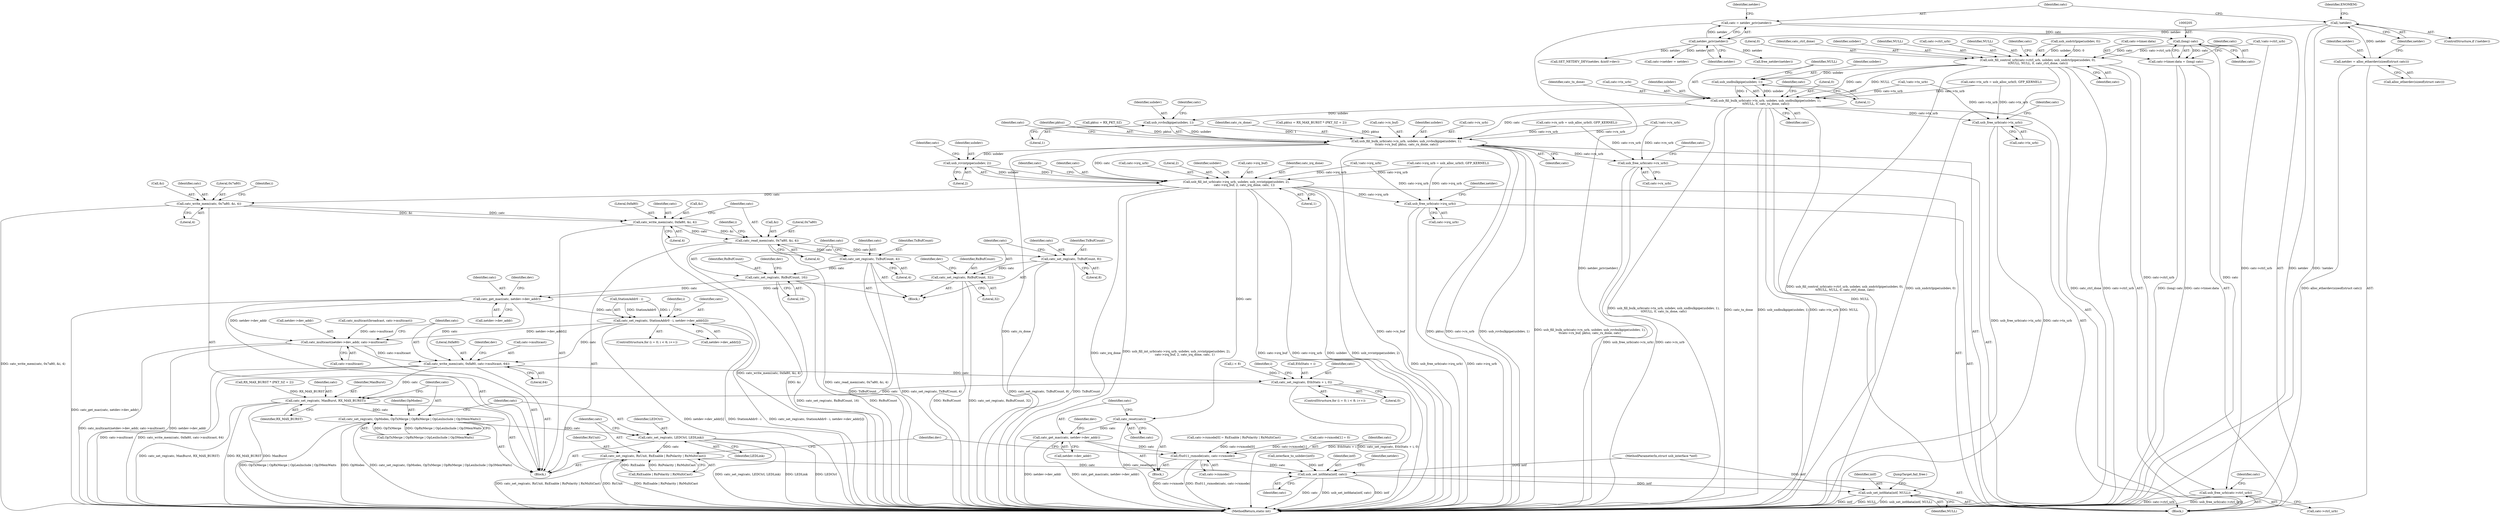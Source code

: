 digraph "0_linux_2d6a0e9de03ee658a9adc3bfb2f0ca55dff1e478@pointer" {
"1000204" [label="(Call,(long) catc)"];
"1000152" [label="(Call,catc = netdev_priv(netdev))"];
"1000154" [label="(Call,netdev_priv(netdev))"];
"1000147" [label="(Call,!netdev)"];
"1000141" [label="(Call,netdev = alloc_etherdev(sizeof(struct catc)))"];
"1000198" [label="(Call,catc->timer.data = (long) catc)"];
"1000330" [label="(Call,usb_fill_control_urb(catc->ctrl_urb, usbdev, usb_sndctrlpipe(usbdev, 0),\n\t\tNULL, NULL, 0, catc_ctrl_done, catc))"];
"1000348" [label="(Call,usb_sndbulkpipe(usbdev, 1))"];
"1000343" [label="(Call,usb_fill_bulk_urb(catc->tx_urb, usbdev, usb_sndbulkpipe(usbdev, 1),\n\t\tNULL, 0, catc_tx_done, catc))"];
"1000360" [label="(Call,usb_rcvbulkpipe(usbdev, 1))"];
"1000355" [label="(Call,usb_fill_bulk_urb(catc->rx_urb, usbdev, usb_rcvbulkpipe(usbdev, 1),\n\t\tcatc->rx_buf, pktsz, catc_rx_done, catc))"];
"1000374" [label="(Call,usb_rcvintpipe(usbdev, 2))"];
"1000369" [label="(Call,usb_fill_int_urb(catc->irq_urb, usbdev, usb_rcvintpipe(usbdev, 2),\n                 catc->irq_buf, 2, catc_irq_done, catc, 1))"];
"1000396" [label="(Call,catc_write_mem(catc, 0x7a80, &i, 4))"];
"1000405" [label="(Call,catc_write_mem(catc, 0xfa80, &i, 4))"];
"1000411" [label="(Call,catc_read_mem(catc, 0x7a80, &i, 4))"];
"1000421" [label="(Call,catc_set_reg(catc, TxBufCount, 8))"];
"1000425" [label="(Call,catc_set_reg(catc, RxBufCount, 32))"];
"1000456" [label="(Call,catc_get_mac(catc, netdev->dev_addr))"];
"1000473" [label="(Call,catc_set_reg(catc, StationAddr0 - i, netdev->dev_addr[i]))"];
"1000493" [label="(Call,catc_multicast(netdev->dev_addr, catc->multicast))"];
"1000500" [label="(Call,catc_write_mem(catc, 0xfa80, catc->multicast, 64))"];
"1000519" [label="(Call,catc_set_reg(catc, EthStats + i, 0))"];
"1000533" [label="(Call,catc_set_reg(catc, MaxBurst, RX_MAX_BURST))"];
"1000537" [label="(Call,catc_set_reg(catc, OpModes, OpTxMerge | OpRxMerge | OpLenInclude | Op3MemWaits))"];
"1000547" [label="(Call,catc_set_reg(catc, LEDCtrl, LEDLink))"];
"1000551" [label="(Call,catc_set_reg(catc, RxUnit, RxEnable | RxPolarity | RxMultiCast))"];
"1000600" [label="(Call,usb_set_intfdata(intf, catc))"];
"1000619" [label="(Call,usb_set_intfdata(intf, NULL))"];
"1000441" [label="(Call,catc_set_reg(catc, TxBufCount, 4))"];
"1000445" [label="(Call,catc_set_reg(catc, RxBufCount, 16))"];
"1000564" [label="(Call,catc_reset(catc))"];
"1000566" [label="(Call,catc_get_mac(catc, netdev->dev_addr))"];
"1000592" [label="(Call,f5u011_rxmode(catc, catc->rxmode))"];
"1000635" [label="(Call,usb_free_urb(catc->irq_urb))"];
"1000631" [label="(Call,usb_free_urb(catc->rx_urb))"];
"1000627" [label="(Call,usb_free_urb(catc->tx_urb))"];
"1000623" [label="(Call,usb_free_urb(catc->ctrl_urb))"];
"1000334" [label="(Identifier,usbdev)"];
"1000441" [label="(Call,catc_set_reg(catc, TxBufCount, 4))"];
"1000457" [label="(Identifier,catc)"];
"1000389" [label="(Block,)"];
"1000520" [label="(Identifier,catc)"];
"1000585" [label="(Call,catc->rxmode[1] = 0)"];
"1000631" [label="(Call,usb_free_urb(catc->rx_urb))"];
"1000339" [label="(Identifier,NULL)"];
"1000538" [label="(Identifier,catc)"];
"1000325" [label="(Call,RX_MAX_BURST * (PKT_SZ + 2))"];
"1000524" [label="(Literal,0)"];
"1000422" [label="(Identifier,catc)"];
"1000418" [label="(Identifier,i)"];
"1000533" [label="(Call,catc_set_reg(catc, MaxBurst, RX_MAX_BURST))"];
"1000210" [label="(Identifier,catc)"];
"1000427" [label="(Identifier,RxBufCount)"];
"1000514" [label="(Call,i < 8)"];
"1000448" [label="(Literal,16)"];
"1000155" [label="(Identifier,netdev)"];
"1000371" [label="(Identifier,catc)"];
"1000627" [label="(Call,usb_free_urb(catc->tx_urb))"];
"1000378" [label="(Identifier,catc)"];
"1000497" [label="(Call,catc->multicast)"];
"1000458" [label="(Call,netdev->dev_addr)"];
"1000444" [label="(Literal,4)"];
"1000551" [label="(Call,catc_set_reg(catc, RxUnit, RxEnable | RxPolarity | RxMultiCast))"];
"1000493" [label="(Call,catc_multicast(netdev->dev_addr, catc->multicast))"];
"1000342" [label="(Identifier,catc)"];
"1000331" [label="(Call,catc->ctrl_urb)"];
"1000343" [label="(Call,usb_fill_bulk_urb(catc->tx_urb, usbdev, usb_sndbulkpipe(usbdev, 1),\n\t\tNULL, 0, catc_tx_done, catc))"];
"1000361" [label="(Identifier,usbdev)"];
"1000397" [label="(Identifier,catc)"];
"1000338" [label="(Identifier,NULL)"];
"1000501" [label="(Identifier,catc)"];
"1000643" [label="(MethodReturn,static int)"];
"1000148" [label="(Identifier,netdev)"];
"1000154" [label="(Call,netdev_priv(netdev))"];
"1000635" [label="(Call,usb_free_urb(catc->irq_urb))"];
"1000567" [label="(Identifier,catc)"];
"1000601" [label="(Identifier,intf)"];
"1000151" [label="(Identifier,ENOMEM)"];
"1000623" [label="(Call,usb_free_urb(catc->ctrl_urb))"];
"1000357" [label="(Identifier,catc)"];
"1000604" [label="(Identifier,netdev)"];
"1000633" [label="(Identifier,catc)"];
"1000142" [label="(Identifier,netdev)"];
"1000369" [label="(Call,usb_fill_int_urb(catc->irq_urb, usbdev, usb_rcvintpipe(usbdev, 2),\n                 catc->irq_buf, 2, catc_irq_done, catc, 1))"];
"1000500" [label="(Call,catc_write_mem(catc, 0xfa80, catc->multicast, 64))"];
"1000534" [label="(Identifier,catc)"];
"1000381" [label="(Identifier,catc_irq_done)"];
"1000374" [label="(Call,usb_rcvintpipe(usbdev, 2))"];
"1000387" [label="(Identifier,catc)"];
"1000235" [label="(Call,catc->irq_urb = usb_alloc_urb(0, GFP_KERNEL))"];
"1000368" [label="(Identifier,catc)"];
"1000345" [label="(Identifier,catc)"];
"1000554" [label="(Call,RxEnable | RxPolarity | RxMultiCast)"];
"1000518" [label="(Identifier,i)"];
"1000366" [label="(Identifier,pktsz)"];
"1000398" [label="(Literal,0x7a80)"];
"1000637" [label="(Identifier,catc)"];
"1000401" [label="(Literal,4)"];
"1000568" [label="(Call,netdev->dev_addr)"];
"1000115" [label="(Call,interface_to_usbdev(intf))"];
"1000450" [label="(Identifier,dev)"];
"1000206" [label="(Identifier,catc)"];
"1000536" [label="(Identifier,RX_MAX_BURST)"];
"1000352" [label="(Literal,0)"];
"1000382" [label="(Identifier,catc)"];
"1000354" [label="(Identifier,catc)"];
"1000370" [label="(Call,catc->irq_urb)"];
"1000376" [label="(Literal,2)"];
"1000549" [label="(Identifier,LEDCtrl)"];
"1000547" [label="(Call,catc_set_reg(catc, LEDCtrl, LEDLink))"];
"1000472" [label="(Identifier,i)"];
"1000428" [label="(Literal,32)"];
"1000318" [label="(Call,pktsz = RX_PKT_SZ)"];
"1000416" [label="(Literal,4)"];
"1000351" [label="(Identifier,NULL)"];
"1000445" [label="(Call,catc_set_reg(catc, RxBufCount, 16))"];
"1000353" [label="(Identifier,catc_tx_done)"];
"1000367" [label="(Identifier,catc_rx_done)"];
"1000464" [label="(ControlStructure,for (i = 0; i < 6; i++))"];
"1000335" [label="(Call,usb_sndctrlpipe(usbdev, 0))"];
"1000572" [label="(Identifier,dev)"];
"1000350" [label="(Literal,1)"];
"1000594" [label="(Call,catc->rxmode)"];
"1000158" [label="(Identifier,netdev)"];
"1000426" [label="(Identifier,catc)"];
"1000473" [label="(Call,catc_set_reg(catc, StationAddr0 - i, netdev->dev_addr[i]))"];
"1000494" [label="(Call,netdev->dev_addr)"];
"1000254" [label="(Call,!catc->rx_urb)"];
"1000552" [label="(Identifier,catc)"];
"1000323" [label="(Call,pktsz = RX_MAX_BURST * (PKT_SZ + 2))"];
"1000519" [label="(Call,catc_set_reg(catc, EthStats + i, 0))"];
"1000598" [label="(Identifier,dev)"];
"1000412" [label="(Identifier,catc)"];
"1000537" [label="(Call,catc_set_reg(catc, OpModes, OpTxMerge | OpRxMerge | OpLenInclude | Op3MemWaits))"];
"1000244" [label="(Call,!catc->ctrl_urb)"];
"1000423" [label="(Identifier,TxBufCount)"];
"1000419" [label="(Block,)"];
"1000639" [label="(Call,free_netdev(netdev))"];
"1000550" [label="(Identifier,LEDLink)"];
"1000629" [label="(Identifier,catc)"];
"1000363" [label="(Call,catc->rx_buf)"];
"1000540" [label="(Call,OpTxMerge | OpRxMerge | OpLenInclude | Op3MemWaits)"];
"1000380" [label="(Literal,2)"];
"1000414" [label="(Call,&i)"];
"1000503" [label="(Call,catc->multicast)"];
"1000147" [label="(Call,!netdev)"];
"1000446" [label="(Identifier,catc)"];
"1000141" [label="(Call,netdev = alloc_etherdev(sizeof(struct catc)))"];
"1000539" [label="(Identifier,OpModes)"];
"1000456" [label="(Call,catc_get_mac(catc, netdev->dev_addr))"];
"1000355" [label="(Call,usb_fill_bulk_urb(catc->rx_urb, usbdev, usb_rcvbulkpipe(usbdev, 1),\n\t\tcatc->rx_buf, pktsz, catc_rx_done, catc))"];
"1000340" [label="(Literal,0)"];
"1000373" [label="(Identifier,usbdev)"];
"1000474" [label="(Identifier,catc)"];
"1000475" [label="(Call,StationAddr0 - i)"];
"1000560" [label="(Block,)"];
"1000430" [label="(Identifier,dev)"];
"1000506" [label="(Literal,64)"];
"1000344" [label="(Call,catc->tx_urb)"];
"1000152" [label="(Call,catc = netdev_priv(netdev))"];
"1000592" [label="(Call,f5u011_rxmode(catc, catc->rxmode))"];
"1000425" [label="(Call,catc_set_reg(catc, RxBufCount, 32))"];
"1000628" [label="(Call,catc->tx_urb)"];
"1000348" [label="(Call,usb_sndbulkpipe(usbdev, 1))"];
"1000204" [label="(Call,(long) catc)"];
"1000535" [label="(Identifier,MaxBurst)"];
"1000377" [label="(Call,catc->irq_buf)"];
"1000396" [label="(Call,catc_write_mem(catc, 0x7a80, &i, 4))"];
"1000360" [label="(Call,usb_rcvbulkpipe(usbdev, 1))"];
"1000153" [label="(Identifier,catc)"];
"1000221" [label="(Call,catc->tx_urb = usb_alloc_urb(0, GFP_KERNEL))"];
"1000347" [label="(Identifier,usbdev)"];
"1000622" [label="(JumpTarget,fail_free:)"];
"1000553" [label="(Identifier,RxUnit)"];
"1000624" [label="(Call,catc->ctrl_urb)"];
"1000362" [label="(Literal,1)"];
"1000502" [label="(Literal,0xfa80)"];
"1000424" [label="(Literal,8)"];
"1000403" [label="(Identifier,i)"];
"1000603" [label="(Call,SET_NETDEV_DEV(netdev, &intf->dev))"];
"1000199" [label="(Call,catc->timer.data)"];
"1000341" [label="(Identifier,catc_ctrl_done)"];
"1000406" [label="(Identifier,catc)"];
"1000443" [label="(Identifier,TxBufCount)"];
"1000359" [label="(Identifier,usbdev)"];
"1000478" [label="(Call,netdev->dev_addr[i])"];
"1000510" [label="(ControlStructure,for (i = 0; i < 8; i++))"];
"1000447" [label="(Identifier,RxBufCount)"];
"1000636" [label="(Call,catc->irq_urb)"];
"1000349" [label="(Identifier,usbdev)"];
"1000408" [label="(Call,&i)"];
"1000619" [label="(Call,usb_set_intfdata(intf, NULL))"];
"1000462" [label="(Identifier,dev)"];
"1000356" [label="(Call,catc->rx_urb)"];
"1000258" [label="(Call,!catc->irq_urb)"];
"1000488" [label="(Call,catc_multicast(broadcast, catc->multicast))"];
"1000364" [label="(Identifier,catc)"];
"1000143" [label="(Call,alloc_etherdev(sizeof(struct catc)))"];
"1000566" [label="(Call,catc_get_mac(catc, netdev->dev_addr))"];
"1000399" [label="(Call,&i)"];
"1000548" [label="(Identifier,catc)"];
"1000413" [label="(Literal,0x7a80)"];
"1000104" [label="(Block,)"];
"1000411" [label="(Call,catc_read_mem(catc, 0x7a80, &i, 4))"];
"1000602" [label="(Identifier,catc)"];
"1000102" [label="(MethodParameterIn,struct usb_interface *intf)"];
"1000620" [label="(Identifier,intf)"];
"1000565" [label="(Identifier,catc)"];
"1000564" [label="(Call,catc_reset(catc))"];
"1000593" [label="(Identifier,catc)"];
"1000574" [label="(Call,catc->rxmode[0] = RxEnable | RxPolarity | RxMultiCast)"];
"1000521" [label="(Call,EthStats + i)"];
"1000442" [label="(Identifier,catc)"];
"1000410" [label="(Literal,4)"];
"1000407" [label="(Literal,0xfa80)"];
"1000198" [label="(Call,catc->timer.data = (long) catc)"];
"1000632" [label="(Call,catc->rx_urb)"];
"1000383" [label="(Literal,1)"];
"1000621" [label="(Identifier,NULL)"];
"1000228" [label="(Call,catc->rx_urb = usb_alloc_urb(0, GFP_KERNEL))"];
"1000421" [label="(Call,catc_set_reg(catc, TxBufCount, 8))"];
"1000330" [label="(Call,usb_fill_control_urb(catc->ctrl_urb, usbdev, usb_sndctrlpipe(usbdev, 0),\n\t\tNULL, NULL, 0, catc_ctrl_done, catc))"];
"1000178" [label="(Call,catc->netdev = netdev)"];
"1000375" [label="(Identifier,usbdev)"];
"1000405" [label="(Call,catc_write_mem(catc, 0xfa80, &i, 4))"];
"1000640" [label="(Identifier,netdev)"];
"1000508" [label="(Identifier,dev)"];
"1000146" [label="(ControlStructure,if (!netdev))"];
"1000600" [label="(Call,usb_set_intfdata(intf, catc))"];
"1000249" [label="(Call,!catc->tx_urb)"];
"1000204" -> "1000198"  [label="AST: "];
"1000204" -> "1000206"  [label="CFG: "];
"1000205" -> "1000204"  [label="AST: "];
"1000206" -> "1000204"  [label="AST: "];
"1000198" -> "1000204"  [label="CFG: "];
"1000204" -> "1000643"  [label="DDG: catc"];
"1000204" -> "1000198"  [label="DDG: catc"];
"1000152" -> "1000204"  [label="DDG: catc"];
"1000204" -> "1000330"  [label="DDG: catc"];
"1000152" -> "1000104"  [label="AST: "];
"1000152" -> "1000154"  [label="CFG: "];
"1000153" -> "1000152"  [label="AST: "];
"1000154" -> "1000152"  [label="AST: "];
"1000158" -> "1000152"  [label="CFG: "];
"1000152" -> "1000643"  [label="DDG: netdev_priv(netdev)"];
"1000154" -> "1000152"  [label="DDG: netdev"];
"1000154" -> "1000155"  [label="CFG: "];
"1000155" -> "1000154"  [label="AST: "];
"1000147" -> "1000154"  [label="DDG: netdev"];
"1000154" -> "1000178"  [label="DDG: netdev"];
"1000154" -> "1000603"  [label="DDG: netdev"];
"1000154" -> "1000639"  [label="DDG: netdev"];
"1000147" -> "1000146"  [label="AST: "];
"1000147" -> "1000148"  [label="CFG: "];
"1000148" -> "1000147"  [label="AST: "];
"1000151" -> "1000147"  [label="CFG: "];
"1000153" -> "1000147"  [label="CFG: "];
"1000147" -> "1000643"  [label="DDG: netdev"];
"1000147" -> "1000643"  [label="DDG: !netdev"];
"1000141" -> "1000147"  [label="DDG: netdev"];
"1000141" -> "1000104"  [label="AST: "];
"1000141" -> "1000143"  [label="CFG: "];
"1000142" -> "1000141"  [label="AST: "];
"1000143" -> "1000141"  [label="AST: "];
"1000148" -> "1000141"  [label="CFG: "];
"1000141" -> "1000643"  [label="DDG: alloc_etherdev(sizeof(struct catc))"];
"1000198" -> "1000104"  [label="AST: "];
"1000199" -> "1000198"  [label="AST: "];
"1000210" -> "1000198"  [label="CFG: "];
"1000198" -> "1000643"  [label="DDG: catc->timer.data"];
"1000198" -> "1000643"  [label="DDG: (long) catc"];
"1000330" -> "1000104"  [label="AST: "];
"1000330" -> "1000342"  [label="CFG: "];
"1000331" -> "1000330"  [label="AST: "];
"1000334" -> "1000330"  [label="AST: "];
"1000335" -> "1000330"  [label="AST: "];
"1000338" -> "1000330"  [label="AST: "];
"1000339" -> "1000330"  [label="AST: "];
"1000340" -> "1000330"  [label="AST: "];
"1000341" -> "1000330"  [label="AST: "];
"1000342" -> "1000330"  [label="AST: "];
"1000345" -> "1000330"  [label="CFG: "];
"1000330" -> "1000643"  [label="DDG: catc->ctrl_urb"];
"1000330" -> "1000643"  [label="DDG: usb_fill_control_urb(catc->ctrl_urb, usbdev, usb_sndctrlpipe(usbdev, 0),\n\t\tNULL, NULL, 0, catc_ctrl_done, catc)"];
"1000330" -> "1000643"  [label="DDG: usb_sndctrlpipe(usbdev, 0)"];
"1000330" -> "1000643"  [label="DDG: catc_ctrl_done"];
"1000244" -> "1000330"  [label="DDG: catc->ctrl_urb"];
"1000335" -> "1000330"  [label="DDG: usbdev"];
"1000335" -> "1000330"  [label="DDG: 0"];
"1000330" -> "1000348"  [label="DDG: usbdev"];
"1000330" -> "1000343"  [label="DDG: NULL"];
"1000330" -> "1000343"  [label="DDG: catc"];
"1000330" -> "1000623"  [label="DDG: catc->ctrl_urb"];
"1000348" -> "1000343"  [label="AST: "];
"1000348" -> "1000350"  [label="CFG: "];
"1000349" -> "1000348"  [label="AST: "];
"1000350" -> "1000348"  [label="AST: "];
"1000351" -> "1000348"  [label="CFG: "];
"1000348" -> "1000343"  [label="DDG: usbdev"];
"1000348" -> "1000343"  [label="DDG: 1"];
"1000343" -> "1000104"  [label="AST: "];
"1000343" -> "1000354"  [label="CFG: "];
"1000344" -> "1000343"  [label="AST: "];
"1000347" -> "1000343"  [label="AST: "];
"1000351" -> "1000343"  [label="AST: "];
"1000352" -> "1000343"  [label="AST: "];
"1000353" -> "1000343"  [label="AST: "];
"1000354" -> "1000343"  [label="AST: "];
"1000357" -> "1000343"  [label="CFG: "];
"1000343" -> "1000643"  [label="DDG: catc->tx_urb"];
"1000343" -> "1000643"  [label="DDG: NULL"];
"1000343" -> "1000643"  [label="DDG: usb_fill_bulk_urb(catc->tx_urb, usbdev, usb_sndbulkpipe(usbdev, 1),\n\t\tNULL, 0, catc_tx_done, catc)"];
"1000343" -> "1000643"  [label="DDG: catc_tx_done"];
"1000343" -> "1000643"  [label="DDG: usb_sndbulkpipe(usbdev, 1)"];
"1000221" -> "1000343"  [label="DDG: catc->tx_urb"];
"1000249" -> "1000343"  [label="DDG: catc->tx_urb"];
"1000343" -> "1000360"  [label="DDG: usbdev"];
"1000343" -> "1000355"  [label="DDG: catc"];
"1000343" -> "1000619"  [label="DDG: NULL"];
"1000343" -> "1000627"  [label="DDG: catc->tx_urb"];
"1000360" -> "1000355"  [label="AST: "];
"1000360" -> "1000362"  [label="CFG: "];
"1000361" -> "1000360"  [label="AST: "];
"1000362" -> "1000360"  [label="AST: "];
"1000364" -> "1000360"  [label="CFG: "];
"1000360" -> "1000355"  [label="DDG: usbdev"];
"1000360" -> "1000355"  [label="DDG: 1"];
"1000355" -> "1000104"  [label="AST: "];
"1000355" -> "1000368"  [label="CFG: "];
"1000356" -> "1000355"  [label="AST: "];
"1000359" -> "1000355"  [label="AST: "];
"1000363" -> "1000355"  [label="AST: "];
"1000366" -> "1000355"  [label="AST: "];
"1000367" -> "1000355"  [label="AST: "];
"1000368" -> "1000355"  [label="AST: "];
"1000371" -> "1000355"  [label="CFG: "];
"1000355" -> "1000643"  [label="DDG: catc->rx_urb"];
"1000355" -> "1000643"  [label="DDG: catc_rx_done"];
"1000355" -> "1000643"  [label="DDG: pktsz"];
"1000355" -> "1000643"  [label="DDG: usb_rcvbulkpipe(usbdev, 1)"];
"1000355" -> "1000643"  [label="DDG: usb_fill_bulk_urb(catc->rx_urb, usbdev, usb_rcvbulkpipe(usbdev, 1),\n\t\tcatc->rx_buf, pktsz, catc_rx_done, catc)"];
"1000355" -> "1000643"  [label="DDG: catc->rx_buf"];
"1000254" -> "1000355"  [label="DDG: catc->rx_urb"];
"1000228" -> "1000355"  [label="DDG: catc->rx_urb"];
"1000318" -> "1000355"  [label="DDG: pktsz"];
"1000323" -> "1000355"  [label="DDG: pktsz"];
"1000355" -> "1000374"  [label="DDG: usbdev"];
"1000355" -> "1000369"  [label="DDG: catc"];
"1000355" -> "1000631"  [label="DDG: catc->rx_urb"];
"1000374" -> "1000369"  [label="AST: "];
"1000374" -> "1000376"  [label="CFG: "];
"1000375" -> "1000374"  [label="AST: "];
"1000376" -> "1000374"  [label="AST: "];
"1000378" -> "1000374"  [label="CFG: "];
"1000374" -> "1000369"  [label="DDG: usbdev"];
"1000374" -> "1000369"  [label="DDG: 2"];
"1000369" -> "1000104"  [label="AST: "];
"1000369" -> "1000383"  [label="CFG: "];
"1000370" -> "1000369"  [label="AST: "];
"1000373" -> "1000369"  [label="AST: "];
"1000377" -> "1000369"  [label="AST: "];
"1000380" -> "1000369"  [label="AST: "];
"1000381" -> "1000369"  [label="AST: "];
"1000382" -> "1000369"  [label="AST: "];
"1000383" -> "1000369"  [label="AST: "];
"1000387" -> "1000369"  [label="CFG: "];
"1000369" -> "1000643"  [label="DDG: usb_fill_int_urb(catc->irq_urb, usbdev, usb_rcvintpipe(usbdev, 2),\n                 catc->irq_buf, 2, catc_irq_done, catc, 1)"];
"1000369" -> "1000643"  [label="DDG: catc->irq_buf"];
"1000369" -> "1000643"  [label="DDG: catc->irq_urb"];
"1000369" -> "1000643"  [label="DDG: usbdev"];
"1000369" -> "1000643"  [label="DDG: usb_rcvintpipe(usbdev, 2)"];
"1000369" -> "1000643"  [label="DDG: catc_irq_done"];
"1000258" -> "1000369"  [label="DDG: catc->irq_urb"];
"1000235" -> "1000369"  [label="DDG: catc->irq_urb"];
"1000369" -> "1000396"  [label="DDG: catc"];
"1000369" -> "1000564"  [label="DDG: catc"];
"1000369" -> "1000635"  [label="DDG: catc->irq_urb"];
"1000396" -> "1000389"  [label="AST: "];
"1000396" -> "1000401"  [label="CFG: "];
"1000397" -> "1000396"  [label="AST: "];
"1000398" -> "1000396"  [label="AST: "];
"1000399" -> "1000396"  [label="AST: "];
"1000401" -> "1000396"  [label="AST: "];
"1000403" -> "1000396"  [label="CFG: "];
"1000396" -> "1000643"  [label="DDG: catc_write_mem(catc, 0x7a80, &i, 4)"];
"1000396" -> "1000405"  [label="DDG: catc"];
"1000396" -> "1000405"  [label="DDG: &i"];
"1000405" -> "1000389"  [label="AST: "];
"1000405" -> "1000410"  [label="CFG: "];
"1000406" -> "1000405"  [label="AST: "];
"1000407" -> "1000405"  [label="AST: "];
"1000408" -> "1000405"  [label="AST: "];
"1000410" -> "1000405"  [label="AST: "];
"1000412" -> "1000405"  [label="CFG: "];
"1000405" -> "1000643"  [label="DDG: catc_write_mem(catc, 0xfa80, &i, 4)"];
"1000405" -> "1000411"  [label="DDG: catc"];
"1000405" -> "1000411"  [label="DDG: &i"];
"1000411" -> "1000389"  [label="AST: "];
"1000411" -> "1000416"  [label="CFG: "];
"1000412" -> "1000411"  [label="AST: "];
"1000413" -> "1000411"  [label="AST: "];
"1000414" -> "1000411"  [label="AST: "];
"1000416" -> "1000411"  [label="AST: "];
"1000418" -> "1000411"  [label="CFG: "];
"1000411" -> "1000643"  [label="DDG: catc_read_mem(catc, 0x7a80, &i, 4)"];
"1000411" -> "1000643"  [label="DDG: &i"];
"1000411" -> "1000421"  [label="DDG: catc"];
"1000411" -> "1000441"  [label="DDG: catc"];
"1000421" -> "1000419"  [label="AST: "];
"1000421" -> "1000424"  [label="CFG: "];
"1000422" -> "1000421"  [label="AST: "];
"1000423" -> "1000421"  [label="AST: "];
"1000424" -> "1000421"  [label="AST: "];
"1000426" -> "1000421"  [label="CFG: "];
"1000421" -> "1000643"  [label="DDG: TxBufCount"];
"1000421" -> "1000643"  [label="DDG: catc_set_reg(catc, TxBufCount, 8)"];
"1000421" -> "1000425"  [label="DDG: catc"];
"1000425" -> "1000419"  [label="AST: "];
"1000425" -> "1000428"  [label="CFG: "];
"1000426" -> "1000425"  [label="AST: "];
"1000427" -> "1000425"  [label="AST: "];
"1000428" -> "1000425"  [label="AST: "];
"1000430" -> "1000425"  [label="CFG: "];
"1000425" -> "1000643"  [label="DDG: RxBufCount"];
"1000425" -> "1000643"  [label="DDG: catc_set_reg(catc, RxBufCount, 32)"];
"1000425" -> "1000456"  [label="DDG: catc"];
"1000456" -> "1000389"  [label="AST: "];
"1000456" -> "1000458"  [label="CFG: "];
"1000457" -> "1000456"  [label="AST: "];
"1000458" -> "1000456"  [label="AST: "];
"1000462" -> "1000456"  [label="CFG: "];
"1000456" -> "1000643"  [label="DDG: catc_get_mac(catc, netdev->dev_addr)"];
"1000445" -> "1000456"  [label="DDG: catc"];
"1000456" -> "1000473"  [label="DDG: catc"];
"1000456" -> "1000493"  [label="DDG: netdev->dev_addr"];
"1000456" -> "1000500"  [label="DDG: catc"];
"1000473" -> "1000464"  [label="AST: "];
"1000473" -> "1000478"  [label="CFG: "];
"1000474" -> "1000473"  [label="AST: "];
"1000475" -> "1000473"  [label="AST: "];
"1000478" -> "1000473"  [label="AST: "];
"1000472" -> "1000473"  [label="CFG: "];
"1000473" -> "1000643"  [label="DDG: StationAddr0 - i"];
"1000473" -> "1000643"  [label="DDG: catc_set_reg(catc, StationAddr0 - i, netdev->dev_addr[i])"];
"1000473" -> "1000643"  [label="DDG: netdev->dev_addr[i]"];
"1000475" -> "1000473"  [label="DDG: StationAddr0"];
"1000475" -> "1000473"  [label="DDG: i"];
"1000473" -> "1000493"  [label="DDG: netdev->dev_addr[i]"];
"1000473" -> "1000500"  [label="DDG: catc"];
"1000493" -> "1000389"  [label="AST: "];
"1000493" -> "1000497"  [label="CFG: "];
"1000494" -> "1000493"  [label="AST: "];
"1000497" -> "1000493"  [label="AST: "];
"1000501" -> "1000493"  [label="CFG: "];
"1000493" -> "1000643"  [label="DDG: netdev->dev_addr"];
"1000493" -> "1000643"  [label="DDG: catc_multicast(netdev->dev_addr, catc->multicast)"];
"1000488" -> "1000493"  [label="DDG: catc->multicast"];
"1000493" -> "1000500"  [label="DDG: catc->multicast"];
"1000500" -> "1000389"  [label="AST: "];
"1000500" -> "1000506"  [label="CFG: "];
"1000501" -> "1000500"  [label="AST: "];
"1000502" -> "1000500"  [label="AST: "];
"1000503" -> "1000500"  [label="AST: "];
"1000506" -> "1000500"  [label="AST: "];
"1000508" -> "1000500"  [label="CFG: "];
"1000500" -> "1000643"  [label="DDG: catc->multicast"];
"1000500" -> "1000643"  [label="DDG: catc_write_mem(catc, 0xfa80, catc->multicast, 64)"];
"1000500" -> "1000519"  [label="DDG: catc"];
"1000500" -> "1000533"  [label="DDG: catc"];
"1000519" -> "1000510"  [label="AST: "];
"1000519" -> "1000524"  [label="CFG: "];
"1000520" -> "1000519"  [label="AST: "];
"1000521" -> "1000519"  [label="AST: "];
"1000524" -> "1000519"  [label="AST: "];
"1000518" -> "1000519"  [label="CFG: "];
"1000519" -> "1000643"  [label="DDG: catc_set_reg(catc, EthStats + i, 0)"];
"1000519" -> "1000643"  [label="DDG: EthStats + i"];
"1000514" -> "1000519"  [label="DDG: i"];
"1000519" -> "1000533"  [label="DDG: catc"];
"1000533" -> "1000389"  [label="AST: "];
"1000533" -> "1000536"  [label="CFG: "];
"1000534" -> "1000533"  [label="AST: "];
"1000535" -> "1000533"  [label="AST: "];
"1000536" -> "1000533"  [label="AST: "];
"1000538" -> "1000533"  [label="CFG: "];
"1000533" -> "1000643"  [label="DDG: catc_set_reg(catc, MaxBurst, RX_MAX_BURST)"];
"1000533" -> "1000643"  [label="DDG: RX_MAX_BURST"];
"1000533" -> "1000643"  [label="DDG: MaxBurst"];
"1000325" -> "1000533"  [label="DDG: RX_MAX_BURST"];
"1000533" -> "1000537"  [label="DDG: catc"];
"1000537" -> "1000389"  [label="AST: "];
"1000537" -> "1000540"  [label="CFG: "];
"1000538" -> "1000537"  [label="AST: "];
"1000539" -> "1000537"  [label="AST: "];
"1000540" -> "1000537"  [label="AST: "];
"1000548" -> "1000537"  [label="CFG: "];
"1000537" -> "1000643"  [label="DDG: OpTxMerge | OpRxMerge | OpLenInclude | Op3MemWaits"];
"1000537" -> "1000643"  [label="DDG: OpModes"];
"1000537" -> "1000643"  [label="DDG: catc_set_reg(catc, OpModes, OpTxMerge | OpRxMerge | OpLenInclude | Op3MemWaits)"];
"1000540" -> "1000537"  [label="DDG: OpTxMerge"];
"1000540" -> "1000537"  [label="DDG: OpRxMerge | OpLenInclude | Op3MemWaits"];
"1000537" -> "1000547"  [label="DDG: catc"];
"1000547" -> "1000389"  [label="AST: "];
"1000547" -> "1000550"  [label="CFG: "];
"1000548" -> "1000547"  [label="AST: "];
"1000549" -> "1000547"  [label="AST: "];
"1000550" -> "1000547"  [label="AST: "];
"1000552" -> "1000547"  [label="CFG: "];
"1000547" -> "1000643"  [label="DDG: LEDLink"];
"1000547" -> "1000643"  [label="DDG: catc_set_reg(catc, LEDCtrl, LEDLink)"];
"1000547" -> "1000643"  [label="DDG: LEDCtrl"];
"1000547" -> "1000551"  [label="DDG: catc"];
"1000551" -> "1000389"  [label="AST: "];
"1000551" -> "1000554"  [label="CFG: "];
"1000552" -> "1000551"  [label="AST: "];
"1000553" -> "1000551"  [label="AST: "];
"1000554" -> "1000551"  [label="AST: "];
"1000598" -> "1000551"  [label="CFG: "];
"1000551" -> "1000643"  [label="DDG: RxUnit"];
"1000551" -> "1000643"  [label="DDG: RxEnable | RxPolarity | RxMultiCast"];
"1000551" -> "1000643"  [label="DDG: catc_set_reg(catc, RxUnit, RxEnable | RxPolarity | RxMultiCast)"];
"1000554" -> "1000551"  [label="DDG: RxEnable"];
"1000554" -> "1000551"  [label="DDG: RxPolarity | RxMultiCast"];
"1000551" -> "1000600"  [label="DDG: catc"];
"1000600" -> "1000104"  [label="AST: "];
"1000600" -> "1000602"  [label="CFG: "];
"1000601" -> "1000600"  [label="AST: "];
"1000602" -> "1000600"  [label="AST: "];
"1000604" -> "1000600"  [label="CFG: "];
"1000600" -> "1000643"  [label="DDG: catc"];
"1000600" -> "1000643"  [label="DDG: usb_set_intfdata(intf, catc)"];
"1000600" -> "1000643"  [label="DDG: intf"];
"1000115" -> "1000600"  [label="DDG: intf"];
"1000102" -> "1000600"  [label="DDG: intf"];
"1000592" -> "1000600"  [label="DDG: catc"];
"1000600" -> "1000619"  [label="DDG: intf"];
"1000619" -> "1000104"  [label="AST: "];
"1000619" -> "1000621"  [label="CFG: "];
"1000620" -> "1000619"  [label="AST: "];
"1000621" -> "1000619"  [label="AST: "];
"1000622" -> "1000619"  [label="CFG: "];
"1000619" -> "1000643"  [label="DDG: NULL"];
"1000619" -> "1000643"  [label="DDG: usb_set_intfdata(intf, NULL)"];
"1000619" -> "1000643"  [label="DDG: intf"];
"1000102" -> "1000619"  [label="DDG: intf"];
"1000441" -> "1000419"  [label="AST: "];
"1000441" -> "1000444"  [label="CFG: "];
"1000442" -> "1000441"  [label="AST: "];
"1000443" -> "1000441"  [label="AST: "];
"1000444" -> "1000441"  [label="AST: "];
"1000446" -> "1000441"  [label="CFG: "];
"1000441" -> "1000643"  [label="DDG: TxBufCount"];
"1000441" -> "1000643"  [label="DDG: catc_set_reg(catc, TxBufCount, 4)"];
"1000441" -> "1000445"  [label="DDG: catc"];
"1000445" -> "1000419"  [label="AST: "];
"1000445" -> "1000448"  [label="CFG: "];
"1000446" -> "1000445"  [label="AST: "];
"1000447" -> "1000445"  [label="AST: "];
"1000448" -> "1000445"  [label="AST: "];
"1000450" -> "1000445"  [label="CFG: "];
"1000445" -> "1000643"  [label="DDG: RxBufCount"];
"1000445" -> "1000643"  [label="DDG: catc_set_reg(catc, RxBufCount, 16)"];
"1000564" -> "1000560"  [label="AST: "];
"1000564" -> "1000565"  [label="CFG: "];
"1000565" -> "1000564"  [label="AST: "];
"1000567" -> "1000564"  [label="CFG: "];
"1000564" -> "1000643"  [label="DDG: catc_reset(catc)"];
"1000564" -> "1000566"  [label="DDG: catc"];
"1000566" -> "1000560"  [label="AST: "];
"1000566" -> "1000568"  [label="CFG: "];
"1000567" -> "1000566"  [label="AST: "];
"1000568" -> "1000566"  [label="AST: "];
"1000572" -> "1000566"  [label="CFG: "];
"1000566" -> "1000643"  [label="DDG: netdev->dev_addr"];
"1000566" -> "1000643"  [label="DDG: catc_get_mac(catc, netdev->dev_addr)"];
"1000566" -> "1000592"  [label="DDG: catc"];
"1000592" -> "1000560"  [label="AST: "];
"1000592" -> "1000594"  [label="CFG: "];
"1000593" -> "1000592"  [label="AST: "];
"1000594" -> "1000592"  [label="AST: "];
"1000598" -> "1000592"  [label="CFG: "];
"1000592" -> "1000643"  [label="DDG: f5u011_rxmode(catc, catc->rxmode)"];
"1000592" -> "1000643"  [label="DDG: catc->rxmode"];
"1000574" -> "1000592"  [label="DDG: catc->rxmode[0]"];
"1000585" -> "1000592"  [label="DDG: catc->rxmode[1]"];
"1000635" -> "1000104"  [label="AST: "];
"1000635" -> "1000636"  [label="CFG: "];
"1000636" -> "1000635"  [label="AST: "];
"1000640" -> "1000635"  [label="CFG: "];
"1000635" -> "1000643"  [label="DDG: usb_free_urb(catc->irq_urb)"];
"1000635" -> "1000643"  [label="DDG: catc->irq_urb"];
"1000258" -> "1000635"  [label="DDG: catc->irq_urb"];
"1000235" -> "1000635"  [label="DDG: catc->irq_urb"];
"1000631" -> "1000104"  [label="AST: "];
"1000631" -> "1000632"  [label="CFG: "];
"1000632" -> "1000631"  [label="AST: "];
"1000637" -> "1000631"  [label="CFG: "];
"1000631" -> "1000643"  [label="DDG: catc->rx_urb"];
"1000631" -> "1000643"  [label="DDG: usb_free_urb(catc->rx_urb)"];
"1000254" -> "1000631"  [label="DDG: catc->rx_urb"];
"1000228" -> "1000631"  [label="DDG: catc->rx_urb"];
"1000627" -> "1000104"  [label="AST: "];
"1000627" -> "1000628"  [label="CFG: "];
"1000628" -> "1000627"  [label="AST: "];
"1000633" -> "1000627"  [label="CFG: "];
"1000627" -> "1000643"  [label="DDG: usb_free_urb(catc->tx_urb)"];
"1000627" -> "1000643"  [label="DDG: catc->tx_urb"];
"1000221" -> "1000627"  [label="DDG: catc->tx_urb"];
"1000249" -> "1000627"  [label="DDG: catc->tx_urb"];
"1000623" -> "1000104"  [label="AST: "];
"1000623" -> "1000624"  [label="CFG: "];
"1000624" -> "1000623"  [label="AST: "];
"1000629" -> "1000623"  [label="CFG: "];
"1000623" -> "1000643"  [label="DDG: usb_free_urb(catc->ctrl_urb)"];
"1000623" -> "1000643"  [label="DDG: catc->ctrl_urb"];
"1000244" -> "1000623"  [label="DDG: catc->ctrl_urb"];
}
